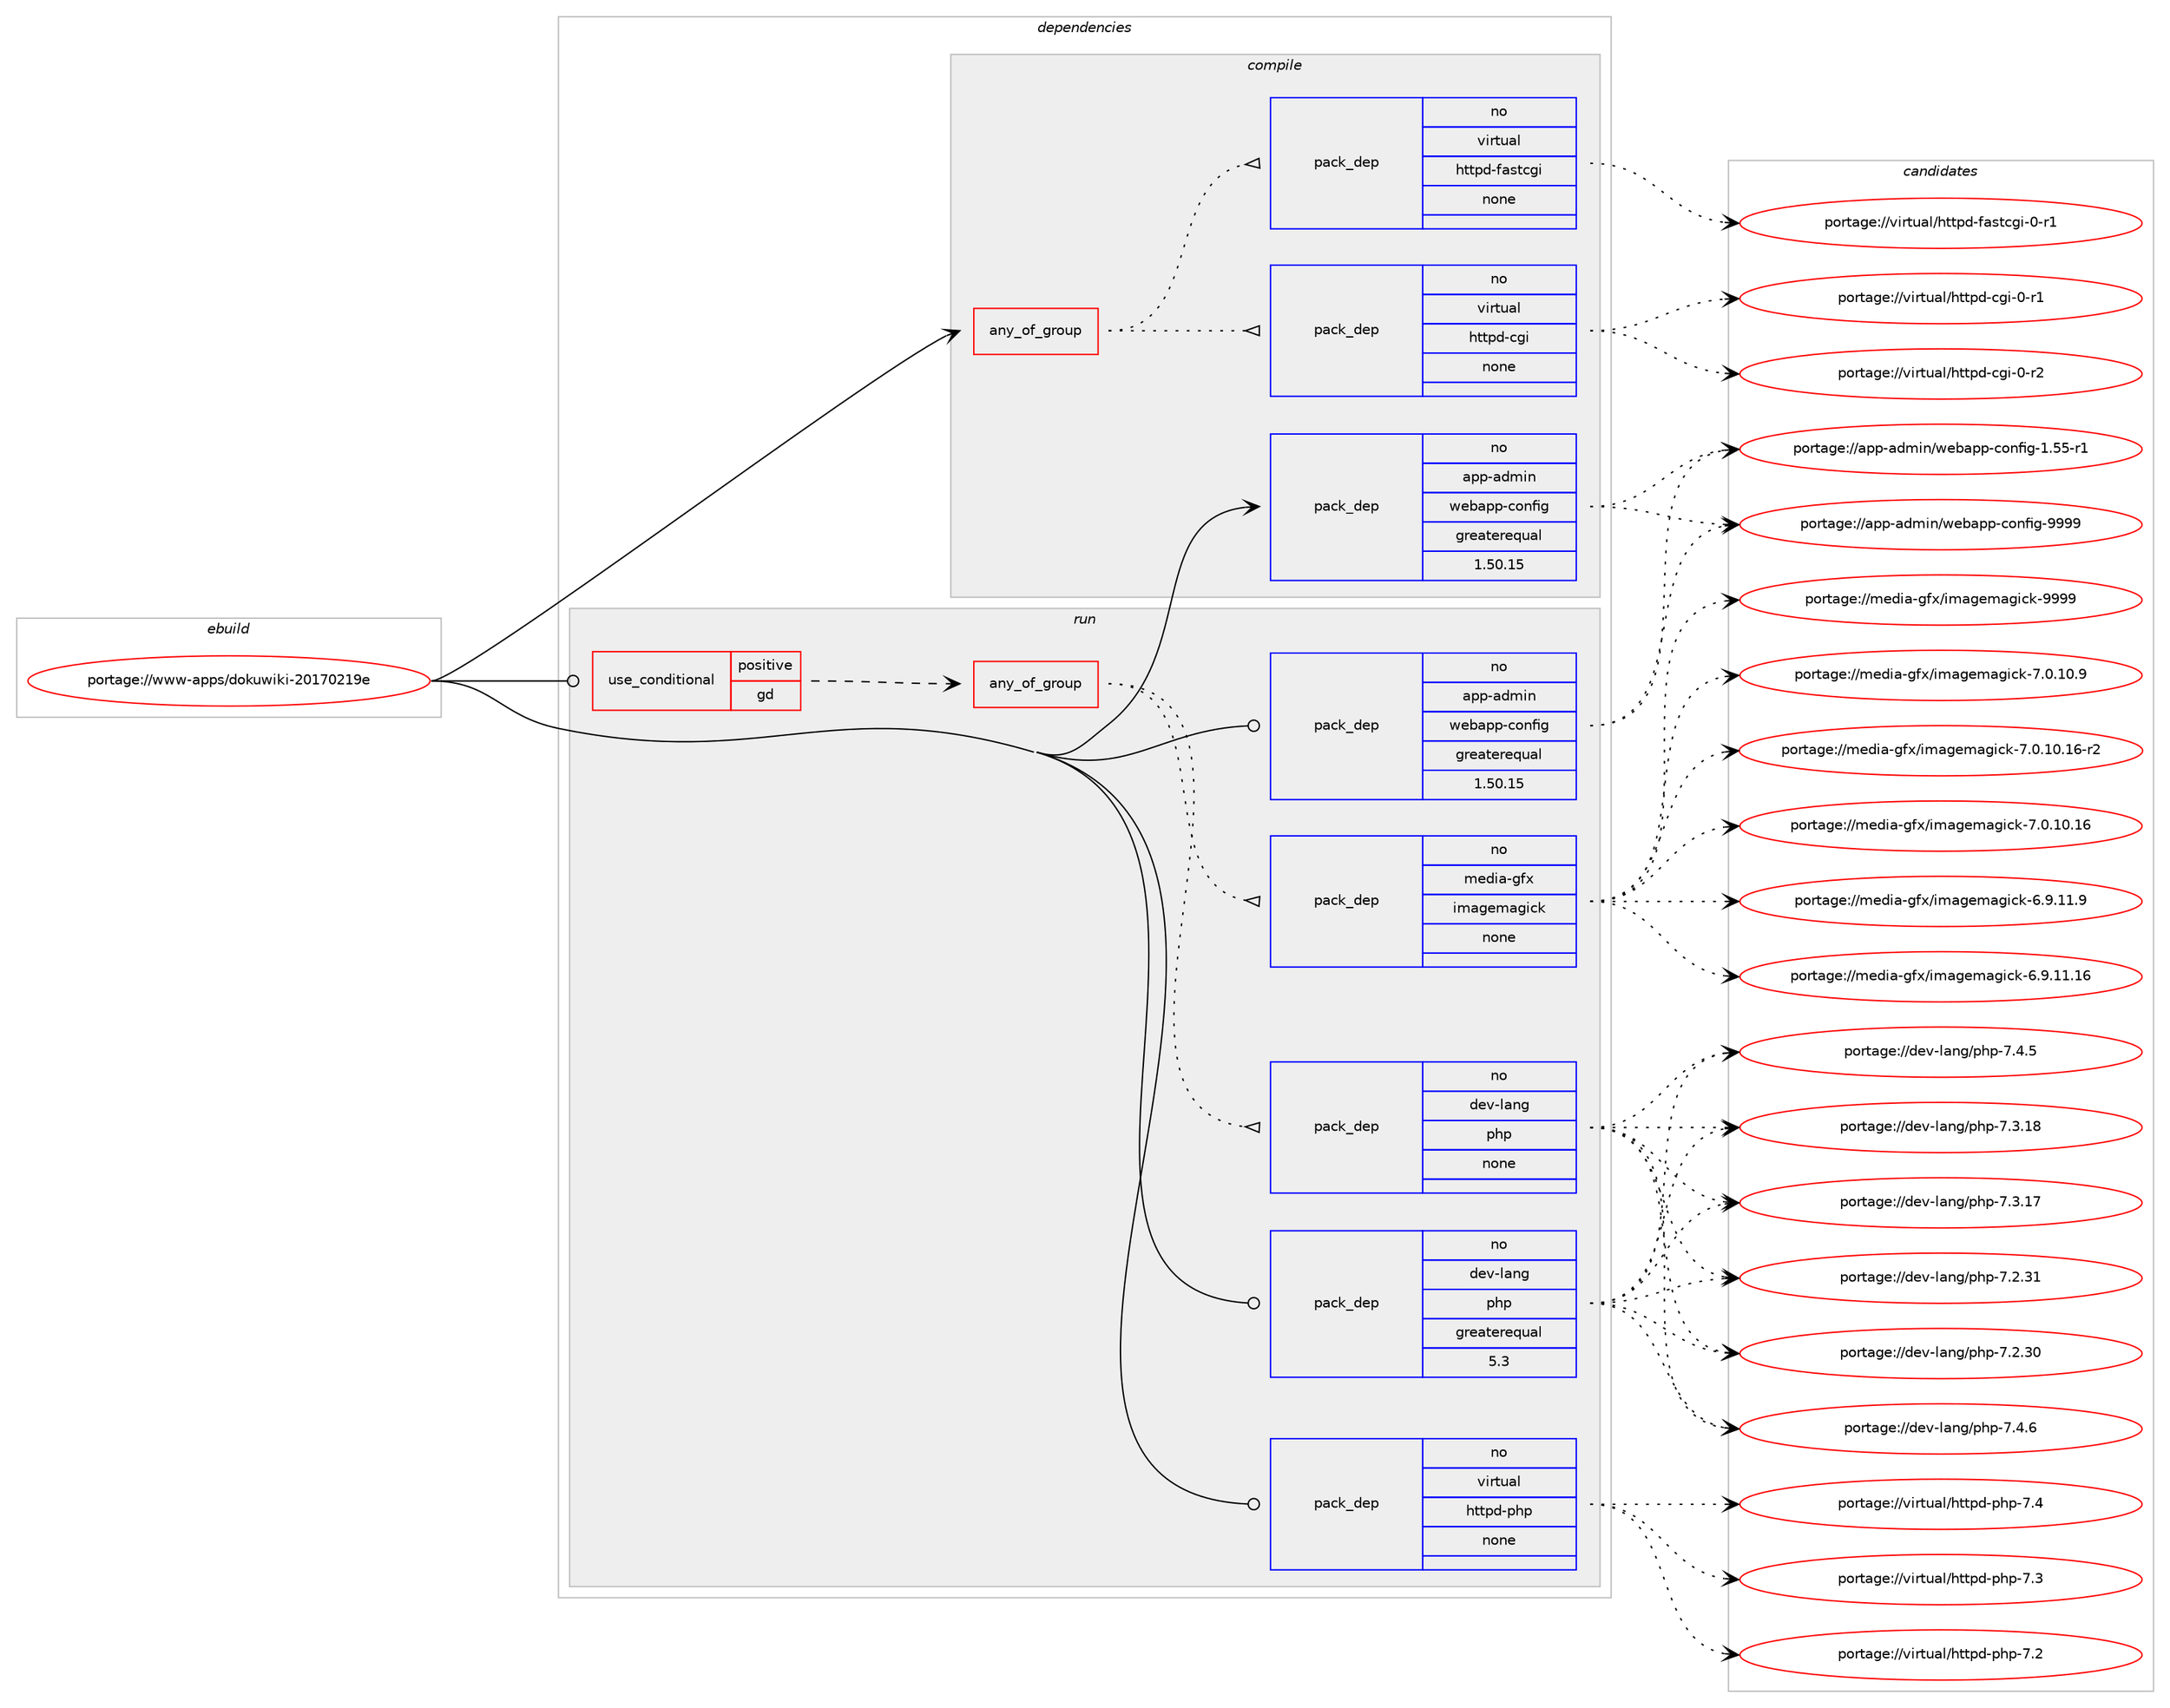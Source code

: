 digraph prolog {

# *************
# Graph options
# *************

newrank=true;
concentrate=true;
compound=true;
graph [rankdir=LR,fontname=Helvetica,fontsize=10,ranksep=1.5];#, ranksep=2.5, nodesep=0.2];
edge  [arrowhead=vee];
node  [fontname=Helvetica,fontsize=10];

# **********
# The ebuild
# **********

subgraph cluster_leftcol {
color=gray;
rank=same;
label=<<i>ebuild</i>>;
id [label="portage://www-apps/dokuwiki-20170219e", color=red, width=4, href="../www-apps/dokuwiki-20170219e.svg"];
}

# ****************
# The dependencies
# ****************

subgraph cluster_midcol {
color=gray;
label=<<i>dependencies</i>>;
subgraph cluster_compile {
fillcolor="#eeeeee";
style=filled;
label=<<i>compile</i>>;
subgraph any29 {
dependency2242 [label=<<TABLE BORDER="0" CELLBORDER="1" CELLSPACING="0" CELLPADDING="4"><TR><TD CELLPADDING="10">any_of_group</TD></TR></TABLE>>, shape=none, color=red];subgraph pack1964 {
dependency2243 [label=<<TABLE BORDER="0" CELLBORDER="1" CELLSPACING="0" CELLPADDING="4" WIDTH="220"><TR><TD ROWSPAN="6" CELLPADDING="30">pack_dep</TD></TR><TR><TD WIDTH="110">no</TD></TR><TR><TD>virtual</TD></TR><TR><TD>httpd-cgi</TD></TR><TR><TD>none</TD></TR><TR><TD></TD></TR></TABLE>>, shape=none, color=blue];
}
dependency2242:e -> dependency2243:w [weight=20,style="dotted",arrowhead="oinv"];
subgraph pack1965 {
dependency2244 [label=<<TABLE BORDER="0" CELLBORDER="1" CELLSPACING="0" CELLPADDING="4" WIDTH="220"><TR><TD ROWSPAN="6" CELLPADDING="30">pack_dep</TD></TR><TR><TD WIDTH="110">no</TD></TR><TR><TD>virtual</TD></TR><TR><TD>httpd-fastcgi</TD></TR><TR><TD>none</TD></TR><TR><TD></TD></TR></TABLE>>, shape=none, color=blue];
}
dependency2242:e -> dependency2244:w [weight=20,style="dotted",arrowhead="oinv"];
}
id:e -> dependency2242:w [weight=20,style="solid",arrowhead="vee"];
subgraph pack1966 {
dependency2245 [label=<<TABLE BORDER="0" CELLBORDER="1" CELLSPACING="0" CELLPADDING="4" WIDTH="220"><TR><TD ROWSPAN="6" CELLPADDING="30">pack_dep</TD></TR><TR><TD WIDTH="110">no</TD></TR><TR><TD>app-admin</TD></TR><TR><TD>webapp-config</TD></TR><TR><TD>greaterequal</TD></TR><TR><TD>1.50.15</TD></TR></TABLE>>, shape=none, color=blue];
}
id:e -> dependency2245:w [weight=20,style="solid",arrowhead="vee"];
}
subgraph cluster_compileandrun {
fillcolor="#eeeeee";
style=filled;
label=<<i>compile and run</i>>;
}
subgraph cluster_run {
fillcolor="#eeeeee";
style=filled;
label=<<i>run</i>>;
subgraph cond247 {
dependency2246 [label=<<TABLE BORDER="0" CELLBORDER="1" CELLSPACING="0" CELLPADDING="4"><TR><TD ROWSPAN="3" CELLPADDING="10">use_conditional</TD></TR><TR><TD>positive</TD></TR><TR><TD>gd</TD></TR></TABLE>>, shape=none, color=red];
subgraph any30 {
dependency2247 [label=<<TABLE BORDER="0" CELLBORDER="1" CELLSPACING="0" CELLPADDING="4"><TR><TD CELLPADDING="10">any_of_group</TD></TR></TABLE>>, shape=none, color=red];subgraph pack1967 {
dependency2248 [label=<<TABLE BORDER="0" CELLBORDER="1" CELLSPACING="0" CELLPADDING="4" WIDTH="220"><TR><TD ROWSPAN="6" CELLPADDING="30">pack_dep</TD></TR><TR><TD WIDTH="110">no</TD></TR><TR><TD>dev-lang</TD></TR><TR><TD>php</TD></TR><TR><TD>none</TD></TR><TR><TD></TD></TR></TABLE>>, shape=none, color=blue];
}
dependency2247:e -> dependency2248:w [weight=20,style="dotted",arrowhead="oinv"];
subgraph pack1968 {
dependency2249 [label=<<TABLE BORDER="0" CELLBORDER="1" CELLSPACING="0" CELLPADDING="4" WIDTH="220"><TR><TD ROWSPAN="6" CELLPADDING="30">pack_dep</TD></TR><TR><TD WIDTH="110">no</TD></TR><TR><TD>media-gfx</TD></TR><TR><TD>imagemagick</TD></TR><TR><TD>none</TD></TR><TR><TD></TD></TR></TABLE>>, shape=none, color=blue];
}
dependency2247:e -> dependency2249:w [weight=20,style="dotted",arrowhead="oinv"];
}
dependency2246:e -> dependency2247:w [weight=20,style="dashed",arrowhead="vee"];
}
id:e -> dependency2246:w [weight=20,style="solid",arrowhead="odot"];
subgraph pack1969 {
dependency2250 [label=<<TABLE BORDER="0" CELLBORDER="1" CELLSPACING="0" CELLPADDING="4" WIDTH="220"><TR><TD ROWSPAN="6" CELLPADDING="30">pack_dep</TD></TR><TR><TD WIDTH="110">no</TD></TR><TR><TD>app-admin</TD></TR><TR><TD>webapp-config</TD></TR><TR><TD>greaterequal</TD></TR><TR><TD>1.50.15</TD></TR></TABLE>>, shape=none, color=blue];
}
id:e -> dependency2250:w [weight=20,style="solid",arrowhead="odot"];
subgraph pack1970 {
dependency2251 [label=<<TABLE BORDER="0" CELLBORDER="1" CELLSPACING="0" CELLPADDING="4" WIDTH="220"><TR><TD ROWSPAN="6" CELLPADDING="30">pack_dep</TD></TR><TR><TD WIDTH="110">no</TD></TR><TR><TD>dev-lang</TD></TR><TR><TD>php</TD></TR><TR><TD>greaterequal</TD></TR><TR><TD>5.3</TD></TR></TABLE>>, shape=none, color=blue];
}
id:e -> dependency2251:w [weight=20,style="solid",arrowhead="odot"];
subgraph pack1971 {
dependency2252 [label=<<TABLE BORDER="0" CELLBORDER="1" CELLSPACING="0" CELLPADDING="4" WIDTH="220"><TR><TD ROWSPAN="6" CELLPADDING="30">pack_dep</TD></TR><TR><TD WIDTH="110">no</TD></TR><TR><TD>virtual</TD></TR><TR><TD>httpd-php</TD></TR><TR><TD>none</TD></TR><TR><TD></TD></TR></TABLE>>, shape=none, color=blue];
}
id:e -> dependency2252:w [weight=20,style="solid",arrowhead="odot"];
}
}

# **************
# The candidates
# **************

subgraph cluster_choices {
rank=same;
color=gray;
label=<<i>candidates</i>>;

subgraph choice1964 {
color=black;
nodesep=1;
choice1181051141161179710847104116116112100459910310545484511450 [label="portage://virtual/httpd-cgi-0-r2", color=red, width=4,href="../virtual/httpd-cgi-0-r2.svg"];
choice1181051141161179710847104116116112100459910310545484511449 [label="portage://virtual/httpd-cgi-0-r1", color=red, width=4,href="../virtual/httpd-cgi-0-r1.svg"];
dependency2243:e -> choice1181051141161179710847104116116112100459910310545484511450:w [style=dotted,weight="100"];
dependency2243:e -> choice1181051141161179710847104116116112100459910310545484511449:w [style=dotted,weight="100"];
}
subgraph choice1965 {
color=black;
nodesep=1;
choice118105114116117971084710411611611210045102971151169910310545484511449 [label="portage://virtual/httpd-fastcgi-0-r1", color=red, width=4,href="../virtual/httpd-fastcgi-0-r1.svg"];
dependency2244:e -> choice118105114116117971084710411611611210045102971151169910310545484511449:w [style=dotted,weight="100"];
}
subgraph choice1966 {
color=black;
nodesep=1;
choice97112112459710010910511047119101989711211245991111101021051034557575757 [label="portage://app-admin/webapp-config-9999", color=red, width=4,href="../app-admin/webapp-config-9999.svg"];
choice971121124597100109105110471191019897112112459911111010210510345494653534511449 [label="portage://app-admin/webapp-config-1.55-r1", color=red, width=4,href="../app-admin/webapp-config-1.55-r1.svg"];
dependency2245:e -> choice97112112459710010910511047119101989711211245991111101021051034557575757:w [style=dotted,weight="100"];
dependency2245:e -> choice971121124597100109105110471191019897112112459911111010210510345494653534511449:w [style=dotted,weight="100"];
}
subgraph choice1967 {
color=black;
nodesep=1;
choice100101118451089711010347112104112455546524654 [label="portage://dev-lang/php-7.4.6", color=red, width=4,href="../dev-lang/php-7.4.6.svg"];
choice100101118451089711010347112104112455546524653 [label="portage://dev-lang/php-7.4.5", color=red, width=4,href="../dev-lang/php-7.4.5.svg"];
choice10010111845108971101034711210411245554651464956 [label="portage://dev-lang/php-7.3.18", color=red, width=4,href="../dev-lang/php-7.3.18.svg"];
choice10010111845108971101034711210411245554651464955 [label="portage://dev-lang/php-7.3.17", color=red, width=4,href="../dev-lang/php-7.3.17.svg"];
choice10010111845108971101034711210411245554650465149 [label="portage://dev-lang/php-7.2.31", color=red, width=4,href="../dev-lang/php-7.2.31.svg"];
choice10010111845108971101034711210411245554650465148 [label="portage://dev-lang/php-7.2.30", color=red, width=4,href="../dev-lang/php-7.2.30.svg"];
dependency2248:e -> choice100101118451089711010347112104112455546524654:w [style=dotted,weight="100"];
dependency2248:e -> choice100101118451089711010347112104112455546524653:w [style=dotted,weight="100"];
dependency2248:e -> choice10010111845108971101034711210411245554651464956:w [style=dotted,weight="100"];
dependency2248:e -> choice10010111845108971101034711210411245554651464955:w [style=dotted,weight="100"];
dependency2248:e -> choice10010111845108971101034711210411245554650465149:w [style=dotted,weight="100"];
dependency2248:e -> choice10010111845108971101034711210411245554650465148:w [style=dotted,weight="100"];
}
subgraph choice1968 {
color=black;
nodesep=1;
choice1091011001059745103102120471051099710310110997103105991074557575757 [label="portage://media-gfx/imagemagick-9999", color=red, width=4,href="../media-gfx/imagemagick-9999.svg"];
choice109101100105974510310212047105109971031011099710310599107455546484649484657 [label="portage://media-gfx/imagemagick-7.0.10.9", color=red, width=4,href="../media-gfx/imagemagick-7.0.10.9.svg"];
choice109101100105974510310212047105109971031011099710310599107455546484649484649544511450 [label="portage://media-gfx/imagemagick-7.0.10.16-r2", color=red, width=4,href="../media-gfx/imagemagick-7.0.10.16-r2.svg"];
choice10910110010597451031021204710510997103101109971031059910745554648464948464954 [label="portage://media-gfx/imagemagick-7.0.10.16", color=red, width=4,href="../media-gfx/imagemagick-7.0.10.16.svg"];
choice109101100105974510310212047105109971031011099710310599107455446574649494657 [label="portage://media-gfx/imagemagick-6.9.11.9", color=red, width=4,href="../media-gfx/imagemagick-6.9.11.9.svg"];
choice10910110010597451031021204710510997103101109971031059910745544657464949464954 [label="portage://media-gfx/imagemagick-6.9.11.16", color=red, width=4,href="../media-gfx/imagemagick-6.9.11.16.svg"];
dependency2249:e -> choice1091011001059745103102120471051099710310110997103105991074557575757:w [style=dotted,weight="100"];
dependency2249:e -> choice109101100105974510310212047105109971031011099710310599107455546484649484657:w [style=dotted,weight="100"];
dependency2249:e -> choice109101100105974510310212047105109971031011099710310599107455546484649484649544511450:w [style=dotted,weight="100"];
dependency2249:e -> choice10910110010597451031021204710510997103101109971031059910745554648464948464954:w [style=dotted,weight="100"];
dependency2249:e -> choice109101100105974510310212047105109971031011099710310599107455446574649494657:w [style=dotted,weight="100"];
dependency2249:e -> choice10910110010597451031021204710510997103101109971031059910745544657464949464954:w [style=dotted,weight="100"];
}
subgraph choice1969 {
color=black;
nodesep=1;
choice97112112459710010910511047119101989711211245991111101021051034557575757 [label="portage://app-admin/webapp-config-9999", color=red, width=4,href="../app-admin/webapp-config-9999.svg"];
choice971121124597100109105110471191019897112112459911111010210510345494653534511449 [label="portage://app-admin/webapp-config-1.55-r1", color=red, width=4,href="../app-admin/webapp-config-1.55-r1.svg"];
dependency2250:e -> choice97112112459710010910511047119101989711211245991111101021051034557575757:w [style=dotted,weight="100"];
dependency2250:e -> choice971121124597100109105110471191019897112112459911111010210510345494653534511449:w [style=dotted,weight="100"];
}
subgraph choice1970 {
color=black;
nodesep=1;
choice100101118451089711010347112104112455546524654 [label="portage://dev-lang/php-7.4.6", color=red, width=4,href="../dev-lang/php-7.4.6.svg"];
choice100101118451089711010347112104112455546524653 [label="portage://dev-lang/php-7.4.5", color=red, width=4,href="../dev-lang/php-7.4.5.svg"];
choice10010111845108971101034711210411245554651464956 [label="portage://dev-lang/php-7.3.18", color=red, width=4,href="../dev-lang/php-7.3.18.svg"];
choice10010111845108971101034711210411245554651464955 [label="portage://dev-lang/php-7.3.17", color=red, width=4,href="../dev-lang/php-7.3.17.svg"];
choice10010111845108971101034711210411245554650465149 [label="portage://dev-lang/php-7.2.31", color=red, width=4,href="../dev-lang/php-7.2.31.svg"];
choice10010111845108971101034711210411245554650465148 [label="portage://dev-lang/php-7.2.30", color=red, width=4,href="../dev-lang/php-7.2.30.svg"];
dependency2251:e -> choice100101118451089711010347112104112455546524654:w [style=dotted,weight="100"];
dependency2251:e -> choice100101118451089711010347112104112455546524653:w [style=dotted,weight="100"];
dependency2251:e -> choice10010111845108971101034711210411245554651464956:w [style=dotted,weight="100"];
dependency2251:e -> choice10010111845108971101034711210411245554651464955:w [style=dotted,weight="100"];
dependency2251:e -> choice10010111845108971101034711210411245554650465149:w [style=dotted,weight="100"];
dependency2251:e -> choice10010111845108971101034711210411245554650465148:w [style=dotted,weight="100"];
}
subgraph choice1971 {
color=black;
nodesep=1;
choice11810511411611797108471041161161121004511210411245554652 [label="portage://virtual/httpd-php-7.4", color=red, width=4,href="../virtual/httpd-php-7.4.svg"];
choice11810511411611797108471041161161121004511210411245554651 [label="portage://virtual/httpd-php-7.3", color=red, width=4,href="../virtual/httpd-php-7.3.svg"];
choice11810511411611797108471041161161121004511210411245554650 [label="portage://virtual/httpd-php-7.2", color=red, width=4,href="../virtual/httpd-php-7.2.svg"];
dependency2252:e -> choice11810511411611797108471041161161121004511210411245554652:w [style=dotted,weight="100"];
dependency2252:e -> choice11810511411611797108471041161161121004511210411245554651:w [style=dotted,weight="100"];
dependency2252:e -> choice11810511411611797108471041161161121004511210411245554650:w [style=dotted,weight="100"];
}
}

}
